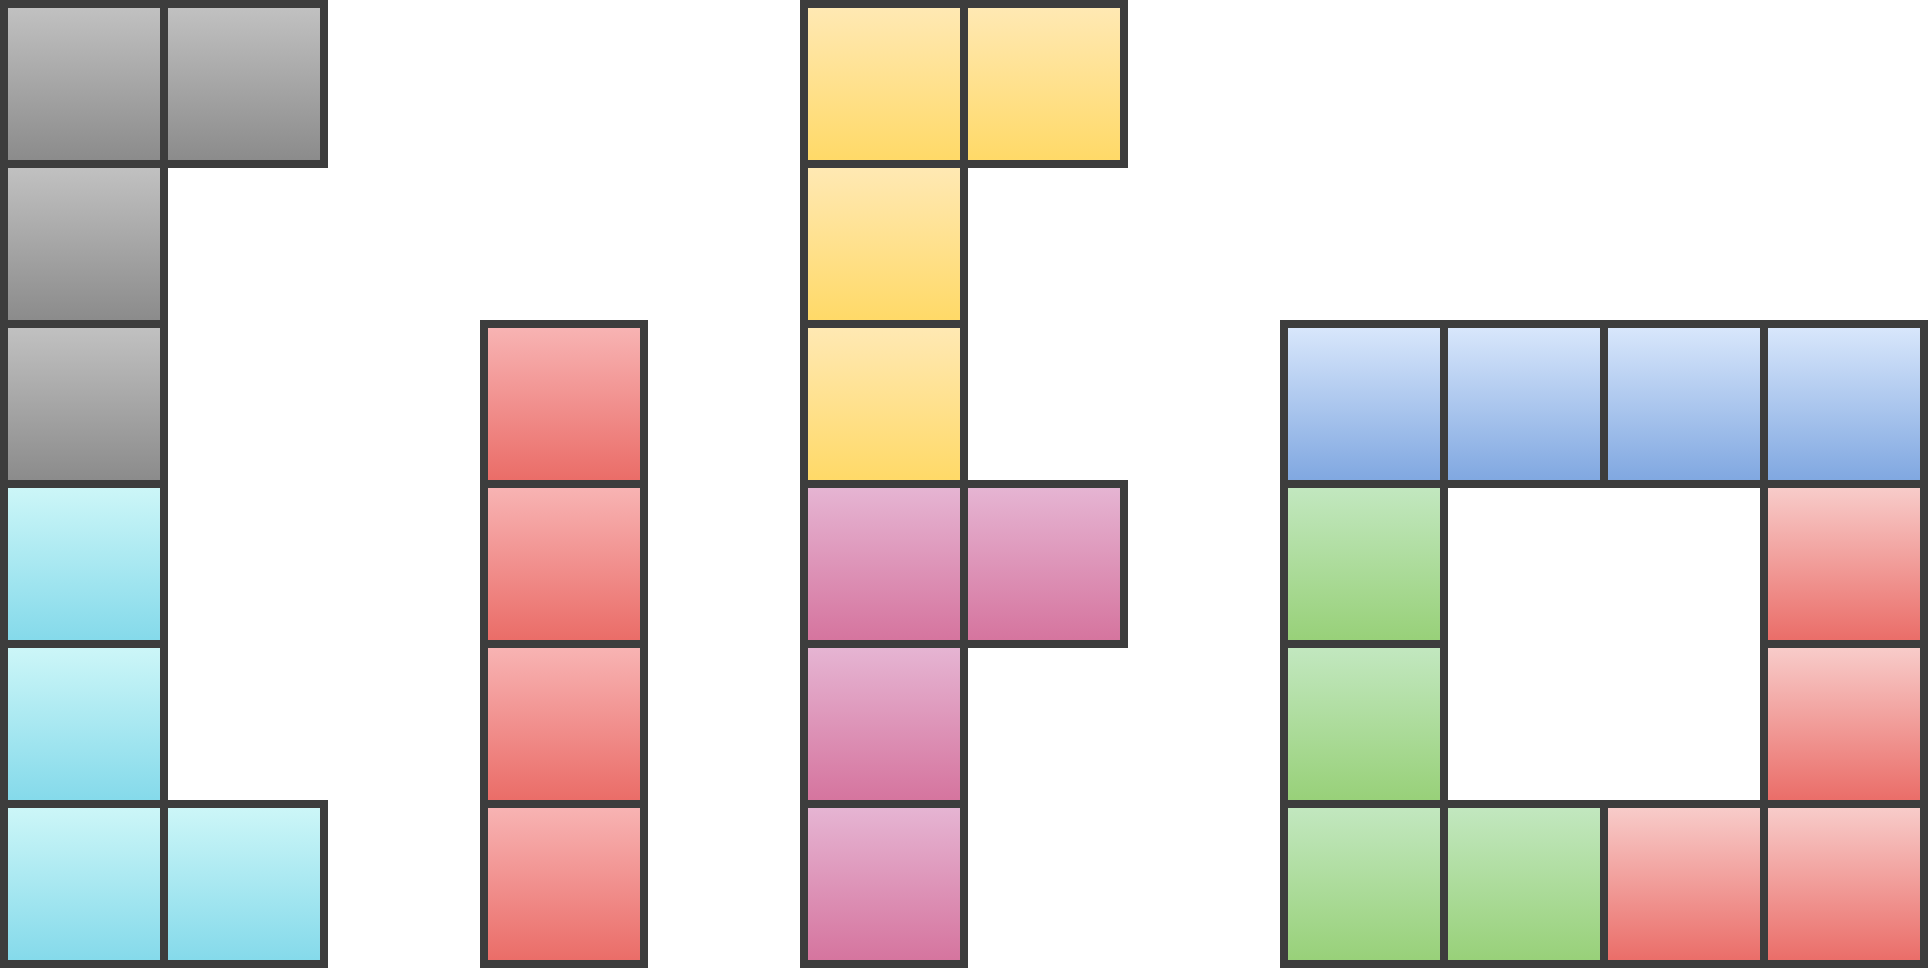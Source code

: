 <mxfile version="14.6.13" type="device"><diagram id="3hgda3XNt3RbOjcPDSZy" name="Page-1"><mxGraphModel dx="3555" dy="2050" grid="1" gridSize="10" guides="1" tooltips="1" connect="1" arrows="1" fold="1" page="1" pageScale="1" pageWidth="4681" pageHeight="3300" math="0" shadow="0"><root><mxCell id="0"/><mxCell id="1" parent="0"/><mxCell id="wwGcCti_MSyztoLsuSIM-1" value="" style="whiteSpace=wrap;html=1;aspect=fixed;strokeWidth=4;gradientColor=#83D9EA;fillColor=#CEF7F8;strokeColor=#3D3D3D;" vertex="1" parent="1"><mxGeometry x="240" y="560" width="80" height="80" as="geometry"/></mxCell><mxCell id="wwGcCti_MSyztoLsuSIM-2" value="" style="whiteSpace=wrap;html=1;aspect=fixed;strokeWidth=4;gradientColor=#83D9EA;fillColor=#CEF7F8;strokeColor=#3D3D3D;" vertex="1" parent="1"><mxGeometry x="240" y="480" width="80" height="80" as="geometry"/></mxCell><mxCell id="wwGcCti_MSyztoLsuSIM-3" value="" style="whiteSpace=wrap;html=1;aspect=fixed;strokeWidth=4;gradientColor=#83D9EA;fillColor=#CEF7F8;strokeColor=#3D3D3D;" vertex="1" parent="1"><mxGeometry x="240" y="400" width="80" height="80" as="geometry"/></mxCell><mxCell id="wwGcCti_MSyztoLsuSIM-4" value="" style="whiteSpace=wrap;html=1;aspect=fixed;strokeWidth=4;gradientColor=#83D9EA;fillColor=#CEF7F8;strokeColor=#3D3D3D;" vertex="1" parent="1"><mxGeometry x="320" y="560" width="80" height="80" as="geometry"/></mxCell><mxCell id="wwGcCti_MSyztoLsuSIM-5" value="" style="whiteSpace=wrap;html=1;aspect=fixed;strokeWidth=4;fillColor=#C2C2C2;gradientColor=#8A8A8A;strokeColor=#3D3D3D;" vertex="1" parent="1"><mxGeometry x="240" y="320" width="80" height="80" as="geometry"/></mxCell><mxCell id="wwGcCti_MSyztoLsuSIM-6" value="" style="whiteSpace=wrap;html=1;aspect=fixed;strokeWidth=4;fillColor=#C2C2C2;gradientColor=#8A8A8A;strokeColor=#3D3D3D;" vertex="1" parent="1"><mxGeometry x="240" y="240" width="80" height="80" as="geometry"/></mxCell><mxCell id="wwGcCti_MSyztoLsuSIM-7" value="" style="whiteSpace=wrap;html=1;aspect=fixed;strokeWidth=4;fillColor=#C2C2C2;gradientColor=#8A8A8A;strokeColor=#3D3D3D;" vertex="1" parent="1"><mxGeometry x="240" y="160" width="80" height="80" as="geometry"/></mxCell><mxCell id="wwGcCti_MSyztoLsuSIM-8" value="" style="whiteSpace=wrap;html=1;aspect=fixed;strokeWidth=4;fillColor=#C2C2C2;gradientColor=#8A8A8A;strokeColor=#3D3D3D;" vertex="1" parent="1"><mxGeometry x="320" y="160" width="80" height="80" as="geometry"/></mxCell><mxCell id="wwGcCti_MSyztoLsuSIM-10" value="" style="whiteSpace=wrap;html=1;aspect=fixed;gradientColor=#ea6b66;fillColor=#F8B5B5;strokeWidth=4;strokeColor=#3D3D3D;" vertex="1" parent="1"><mxGeometry x="480" y="560" width="80" height="80" as="geometry"/></mxCell><mxCell id="wwGcCti_MSyztoLsuSIM-11" value="" style="whiteSpace=wrap;html=1;aspect=fixed;gradientColor=#ea6b66;fillColor=#F8B5B5;strokeWidth=4;strokeColor=#3D3D3D;" vertex="1" parent="1"><mxGeometry x="480" y="480" width="80" height="80" as="geometry"/></mxCell><mxCell id="wwGcCti_MSyztoLsuSIM-12" value="" style="whiteSpace=wrap;html=1;aspect=fixed;gradientColor=#ea6b66;fillColor=#F8B5B5;strokeWidth=4;strokeColor=#3D3D3D;" vertex="1" parent="1"><mxGeometry x="480" y="400" width="80" height="80" as="geometry"/></mxCell><mxCell id="wwGcCti_MSyztoLsuSIM-13" value="" style="whiteSpace=wrap;html=1;aspect=fixed;gradientColor=#ea6b66;fillColor=#F8B5B5;strokeWidth=4;strokeColor=#3D3D3D;" vertex="1" parent="1"><mxGeometry x="480" y="320" width="80" height="80" as="geometry"/></mxCell><mxCell id="wwGcCti_MSyztoLsuSIM-18" value="" style="whiteSpace=wrap;html=1;aspect=fixed;gradientColor=#ffd966;fillColor=#FFE9B5;strokeWidth=4;strokeColor=#3D3D3D;" vertex="1" parent="1"><mxGeometry x="640" y="320" width="80" height="80" as="geometry"/></mxCell><mxCell id="wwGcCti_MSyztoLsuSIM-19" value="" style="whiteSpace=wrap;html=1;aspect=fixed;gradientColor=#ffd966;fillColor=#FFE9B5;strokeWidth=4;strokeColor=#3D3D3D;" vertex="1" parent="1"><mxGeometry x="640" y="240" width="80" height="80" as="geometry"/></mxCell><mxCell id="wwGcCti_MSyztoLsuSIM-20" value="" style="whiteSpace=wrap;html=1;aspect=fixed;gradientColor=#ffd966;gradientDirection=south;fillColor=#FFE9B5;strokeWidth=4;strokeColor=#3D3D3D;" vertex="1" parent="1"><mxGeometry x="640" y="160" width="80" height="80" as="geometry"/></mxCell><mxCell id="wwGcCti_MSyztoLsuSIM-21" value="" style="whiteSpace=wrap;html=1;aspect=fixed;gradientColor=#ffd966;fillColor=#FFE9B5;strokeWidth=4;strokeColor=#3D3D3D;" vertex="1" parent="1"><mxGeometry x="720" y="160" width="80" height="80" as="geometry"/></mxCell><mxCell id="wwGcCti_MSyztoLsuSIM-24" value="" style="whiteSpace=wrap;html=1;aspect=fixed;strokeWidth=4;gradientColor=#97d077;fillColor=#C3E8C1;strokeColor=#3D3D3D;" vertex="1" parent="1"><mxGeometry x="880" y="560" width="80" height="80" as="geometry"/></mxCell><mxCell id="wwGcCti_MSyztoLsuSIM-25" value="" style="whiteSpace=wrap;html=1;aspect=fixed;strokeWidth=4;gradientColor=#97d077;fillColor=#C3E8C1;strokeColor=#3D3D3D;" vertex="1" parent="1"><mxGeometry x="960" y="560" width="80" height="80" as="geometry"/></mxCell><mxCell id="wwGcCti_MSyztoLsuSIM-26" value="" style="whiteSpace=wrap;html=1;aspect=fixed;strokeWidth=4;gradientColor=#97d077;fillColor=#C3E8C1;strokeColor=#3D3D3D;" vertex="1" parent="1"><mxGeometry x="880" y="480" width="80" height="80" as="geometry"/></mxCell><mxCell id="wwGcCti_MSyztoLsuSIM-27" value="" style="whiteSpace=wrap;html=1;aspect=fixed;strokeWidth=4;gradientColor=#97d077;fillColor=#C3E8C1;strokeColor=#3D3D3D;" vertex="1" parent="1"><mxGeometry x="880" y="400" width="80" height="80" as="geometry"/></mxCell><mxCell id="wwGcCti_MSyztoLsuSIM-44" value="" style="group;rotation=90;fillColor=#0050ef;fontColor=#ffffff;container=0;strokeWidth=4;strokeColor=#3D3D3D;" vertex="1" connectable="0" parent="1"><mxGeometry x="1000" y="200" width="80" height="320" as="geometry"/></mxCell><mxCell id="wwGcCti_MSyztoLsuSIM-40" value="" style="whiteSpace=wrap;html=1;aspect=fixed;fillColor=#dae8fc;rotation=90;strokeWidth=4;gradientColor=#7ea6e0;gradientDirection=east;strokeColor=#3D3D3D;" vertex="1" parent="1"><mxGeometry x="880" y="320" width="80" height="80" as="geometry"/></mxCell><mxCell id="wwGcCti_MSyztoLsuSIM-41" value="" style="whiteSpace=wrap;html=1;aspect=fixed;fillColor=#dae8fc;rotation=90;strokeWidth=4;gradientColor=#7ea6e0;gradientDirection=east;strokeColor=#3D3D3D;" vertex="1" parent="1"><mxGeometry x="960" y="320" width="80" height="80" as="geometry"/></mxCell><mxCell id="wwGcCti_MSyztoLsuSIM-42" value="" style="whiteSpace=wrap;html=1;aspect=fixed;fillColor=#dae8fc;rotation=90;strokeWidth=4;gradientColor=#7ea6e0;gradientDirection=east;strokeColor=#3D3D3D;" vertex="1" parent="1"><mxGeometry x="1040" y="320" width="80" height="80" as="geometry"/></mxCell><mxCell id="wwGcCti_MSyztoLsuSIM-43" value="" style="whiteSpace=wrap;html=1;aspect=fixed;fillColor=#dae8fc;rotation=90;strokeWidth=4;gradientColor=#7ea6e0;gradientDirection=east;strokeColor=#3D3D3D;" vertex="1" parent="1"><mxGeometry x="1120" y="320" width="80" height="80" as="geometry"/></mxCell><mxCell id="wwGcCti_MSyztoLsuSIM-14" value="" style="whiteSpace=wrap;html=1;aspect=fixed;gradientColor=#d5739d;fillColor=#E6B6D4;strokeWidth=4;strokeColor=#3D3D3D;" vertex="1" parent="1"><mxGeometry x="640" y="560" width="80" height="80" as="geometry"/></mxCell><mxCell id="wwGcCti_MSyztoLsuSIM-15" value="" style="whiteSpace=wrap;html=1;aspect=fixed;gradientColor=#d5739d;fillColor=#E6B6D4;strokeWidth=4;strokeColor=#3D3D3D;" vertex="1" parent="1"><mxGeometry x="640" y="480" width="80" height="80" as="geometry"/></mxCell><mxCell id="wwGcCti_MSyztoLsuSIM-16" value="" style="whiteSpace=wrap;html=1;aspect=fixed;gradientColor=#d5739d;fillColor=#E6B6D4;strokeWidth=4;strokeColor=#3D3D3D;" vertex="1" parent="1"><mxGeometry x="640" y="400" width="80" height="80" as="geometry"/></mxCell><mxCell id="wwGcCti_MSyztoLsuSIM-17" value="" style="whiteSpace=wrap;html=1;aspect=fixed;gradientColor=#d5739d;fillColor=#E6B6D4;strokeWidth=4;strokeColor=#3D3D3D;" vertex="1" parent="1"><mxGeometry x="720" y="400" width="80" height="80" as="geometry"/></mxCell><mxCell id="wwGcCti_MSyztoLsuSIM-30" value="" style="whiteSpace=wrap;html=1;aspect=fixed;fillColor=#f8cecc;rotation=90;strokeWidth=4;gradientColor=#ea6b66;gradientDirection=east;strokeColor=#3D3D3D;" vertex="1" parent="1"><mxGeometry x="1120" y="400" width="80" height="80" as="geometry"/></mxCell><mxCell id="wwGcCti_MSyztoLsuSIM-31" value="" style="whiteSpace=wrap;html=1;aspect=fixed;fillColor=#f8cecc;rotation=90;strokeWidth=4;gradientColor=#ea6b66;gradientDirection=east;strokeColor=#3D3D3D;" vertex="1" parent="1"><mxGeometry x="1120" y="480" width="80" height="80" as="geometry"/></mxCell><mxCell id="wwGcCti_MSyztoLsuSIM-32" value="" style="whiteSpace=wrap;html=1;aspect=fixed;fillColor=#f8cecc;rotation=90;strokeWidth=4;gradientColor=#ea6b66;gradientDirection=east;strokeColor=#3D3D3D;" vertex="1" parent="1"><mxGeometry x="1120" y="560" width="80" height="80" as="geometry"/></mxCell><mxCell id="wwGcCti_MSyztoLsuSIM-33" value="" style="whiteSpace=wrap;html=1;aspect=fixed;fillColor=#f8cecc;rotation=90;strokeWidth=4;gradientColor=#ea6b66;gradientDirection=east;strokeColor=#3D3D3D;" vertex="1" parent="1"><mxGeometry x="1040" y="560" width="80" height="80" as="geometry"/></mxCell></root></mxGraphModel></diagram></mxfile>